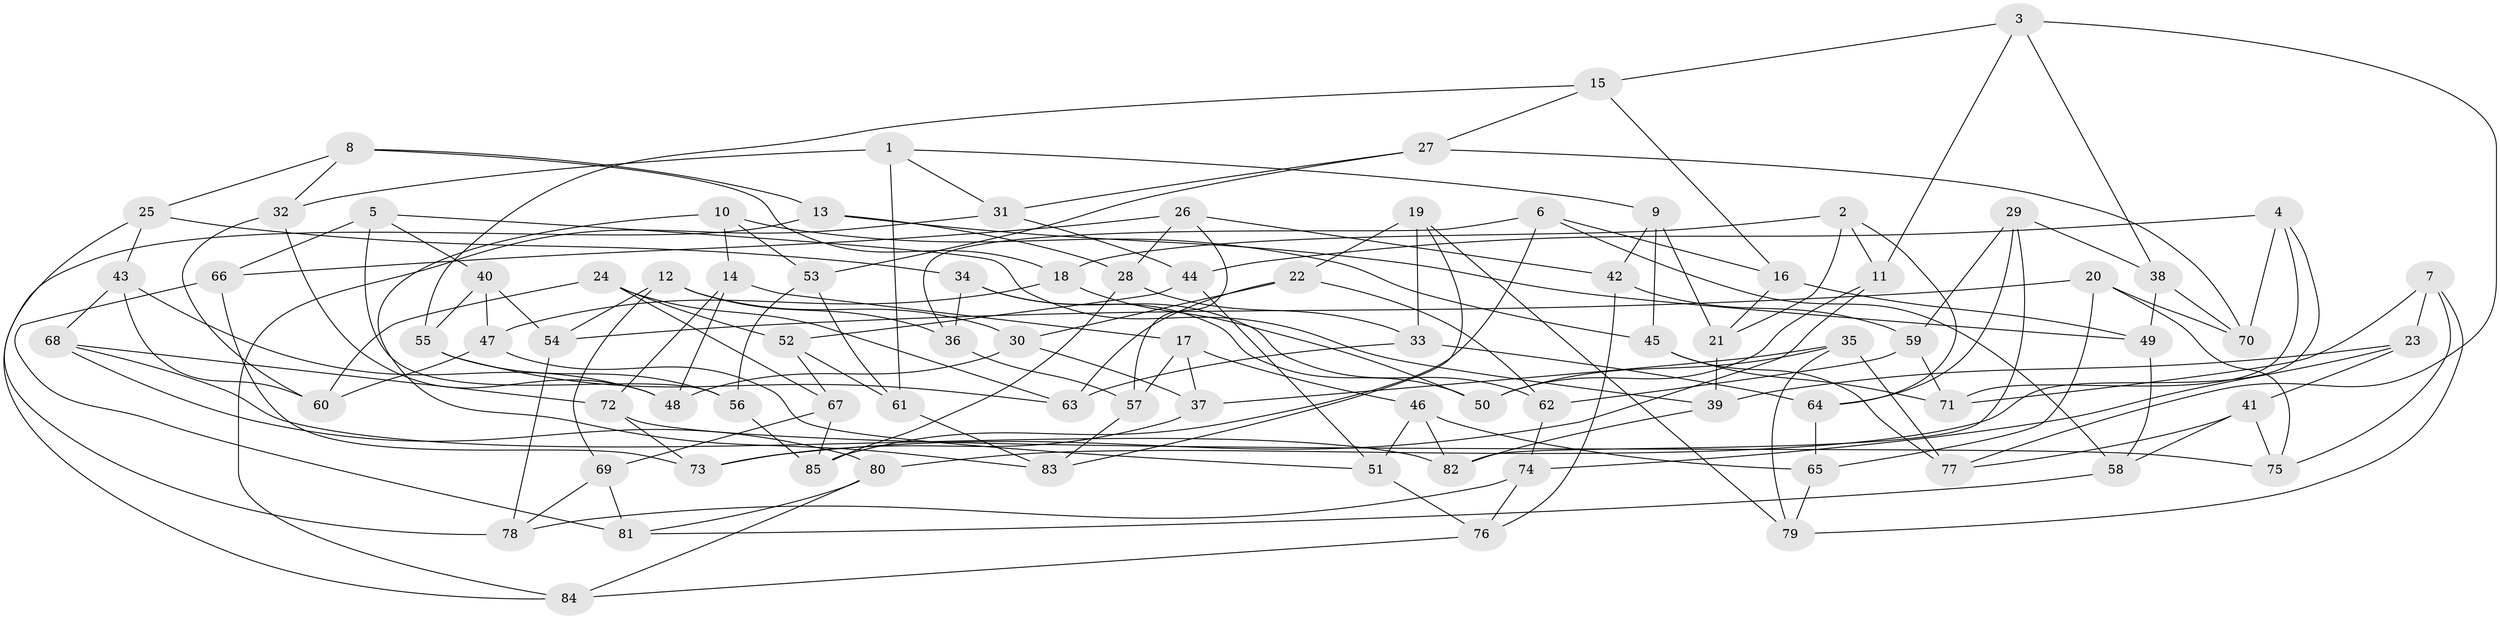 // coarse degree distribution, {11: 0.06557377049180328, 4: 0.8524590163934426, 5: 0.01639344262295082, 9: 0.01639344262295082, 12: 0.01639344262295082, 3: 0.03278688524590164}
// Generated by graph-tools (version 1.1) at 2025/53/03/04/25 22:53:46]
// undirected, 85 vertices, 170 edges
graph export_dot {
  node [color=gray90,style=filled];
  1;
  2;
  3;
  4;
  5;
  6;
  7;
  8;
  9;
  10;
  11;
  12;
  13;
  14;
  15;
  16;
  17;
  18;
  19;
  20;
  21;
  22;
  23;
  24;
  25;
  26;
  27;
  28;
  29;
  30;
  31;
  32;
  33;
  34;
  35;
  36;
  37;
  38;
  39;
  40;
  41;
  42;
  43;
  44;
  45;
  46;
  47;
  48;
  49;
  50;
  51;
  52;
  53;
  54;
  55;
  56;
  57;
  58;
  59;
  60;
  61;
  62;
  63;
  64;
  65;
  66;
  67;
  68;
  69;
  70;
  71;
  72;
  73;
  74;
  75;
  76;
  77;
  78;
  79;
  80;
  81;
  82;
  83;
  84;
  85;
  1 -- 61;
  1 -- 32;
  1 -- 9;
  1 -- 31;
  2 -- 64;
  2 -- 21;
  2 -- 18;
  2 -- 11;
  3 -- 15;
  3 -- 11;
  3 -- 77;
  3 -- 38;
  4 -- 80;
  4 -- 44;
  4 -- 71;
  4 -- 70;
  5 -- 66;
  5 -- 39;
  5 -- 56;
  5 -- 40;
  6 -- 58;
  6 -- 85;
  6 -- 36;
  6 -- 16;
  7 -- 71;
  7 -- 79;
  7 -- 23;
  7 -- 75;
  8 -- 32;
  8 -- 18;
  8 -- 13;
  8 -- 25;
  9 -- 45;
  9 -- 21;
  9 -- 42;
  10 -- 14;
  10 -- 45;
  10 -- 83;
  10 -- 53;
  11 -- 50;
  11 -- 73;
  12 -- 30;
  12 -- 54;
  12 -- 69;
  12 -- 36;
  13 -- 84;
  13 -- 49;
  13 -- 28;
  14 -- 48;
  14 -- 72;
  14 -- 17;
  15 -- 55;
  15 -- 16;
  15 -- 27;
  16 -- 21;
  16 -- 49;
  17 -- 46;
  17 -- 37;
  17 -- 57;
  18 -- 50;
  18 -- 47;
  19 -- 22;
  19 -- 79;
  19 -- 33;
  19 -- 83;
  20 -- 70;
  20 -- 75;
  20 -- 65;
  20 -- 54;
  21 -- 39;
  22 -- 62;
  22 -- 63;
  22 -- 30;
  23 -- 41;
  23 -- 39;
  23 -- 74;
  24 -- 67;
  24 -- 63;
  24 -- 52;
  24 -- 60;
  25 -- 34;
  25 -- 78;
  25 -- 43;
  26 -- 57;
  26 -- 66;
  26 -- 28;
  26 -- 42;
  27 -- 31;
  27 -- 53;
  27 -- 70;
  28 -- 85;
  28 -- 33;
  29 -- 38;
  29 -- 64;
  29 -- 59;
  29 -- 82;
  30 -- 37;
  30 -- 48;
  31 -- 84;
  31 -- 44;
  32 -- 60;
  32 -- 48;
  33 -- 63;
  33 -- 64;
  34 -- 62;
  34 -- 50;
  34 -- 36;
  35 -- 79;
  35 -- 50;
  35 -- 37;
  35 -- 77;
  36 -- 57;
  37 -- 73;
  38 -- 70;
  38 -- 49;
  39 -- 82;
  40 -- 55;
  40 -- 47;
  40 -- 54;
  41 -- 58;
  41 -- 77;
  41 -- 75;
  42 -- 59;
  42 -- 76;
  43 -- 68;
  43 -- 60;
  43 -- 48;
  44 -- 51;
  44 -- 52;
  45 -- 71;
  45 -- 77;
  46 -- 51;
  46 -- 65;
  46 -- 82;
  47 -- 60;
  47 -- 51;
  49 -- 58;
  51 -- 76;
  52 -- 67;
  52 -- 61;
  53 -- 56;
  53 -- 61;
  54 -- 78;
  55 -- 63;
  55 -- 56;
  56 -- 85;
  57 -- 83;
  58 -- 81;
  59 -- 62;
  59 -- 71;
  61 -- 83;
  62 -- 74;
  64 -- 65;
  65 -- 79;
  66 -- 81;
  66 -- 73;
  67 -- 69;
  67 -- 85;
  68 -- 82;
  68 -- 72;
  68 -- 80;
  69 -- 81;
  69 -- 78;
  72 -- 75;
  72 -- 73;
  74 -- 78;
  74 -- 76;
  76 -- 84;
  80 -- 84;
  80 -- 81;
}
